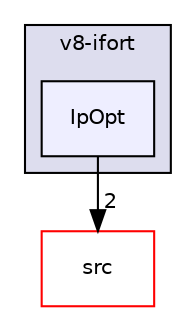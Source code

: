 digraph "data/Ipopt-3.12.8/Ipopt/MSVisualStudio/v8-ifort/IpOpt" {
  compound=true
  node [ fontsize="10", fontname="Helvetica"];
  edge [ labelfontsize="10", labelfontname="Helvetica"];
  subgraph clusterdir_74ce8c21151158fe4010917c4ad53898 {
    graph [ bgcolor="#ddddee", pencolor="black", label="v8-ifort" fontname="Helvetica", fontsize="10", URL="dir_74ce8c21151158fe4010917c4ad53898.html"]
  dir_b478441cb1cdbff9640a76f82a6c4953 [shape=box, label="IpOpt", style="filled", fillcolor="#eeeeff", pencolor="black", URL="dir_b478441cb1cdbff9640a76f82a6c4953.html"];
  }
  dir_c4a3d6b1c51131dff4e5467232098667 [shape=box label="src" fillcolor="white" style="filled" color="red" URL="dir_c4a3d6b1c51131dff4e5467232098667.html"];
  dir_b478441cb1cdbff9640a76f82a6c4953->dir_c4a3d6b1c51131dff4e5467232098667 [headlabel="2", labeldistance=1.5 headhref="dir_000022_000007.html"];
}
